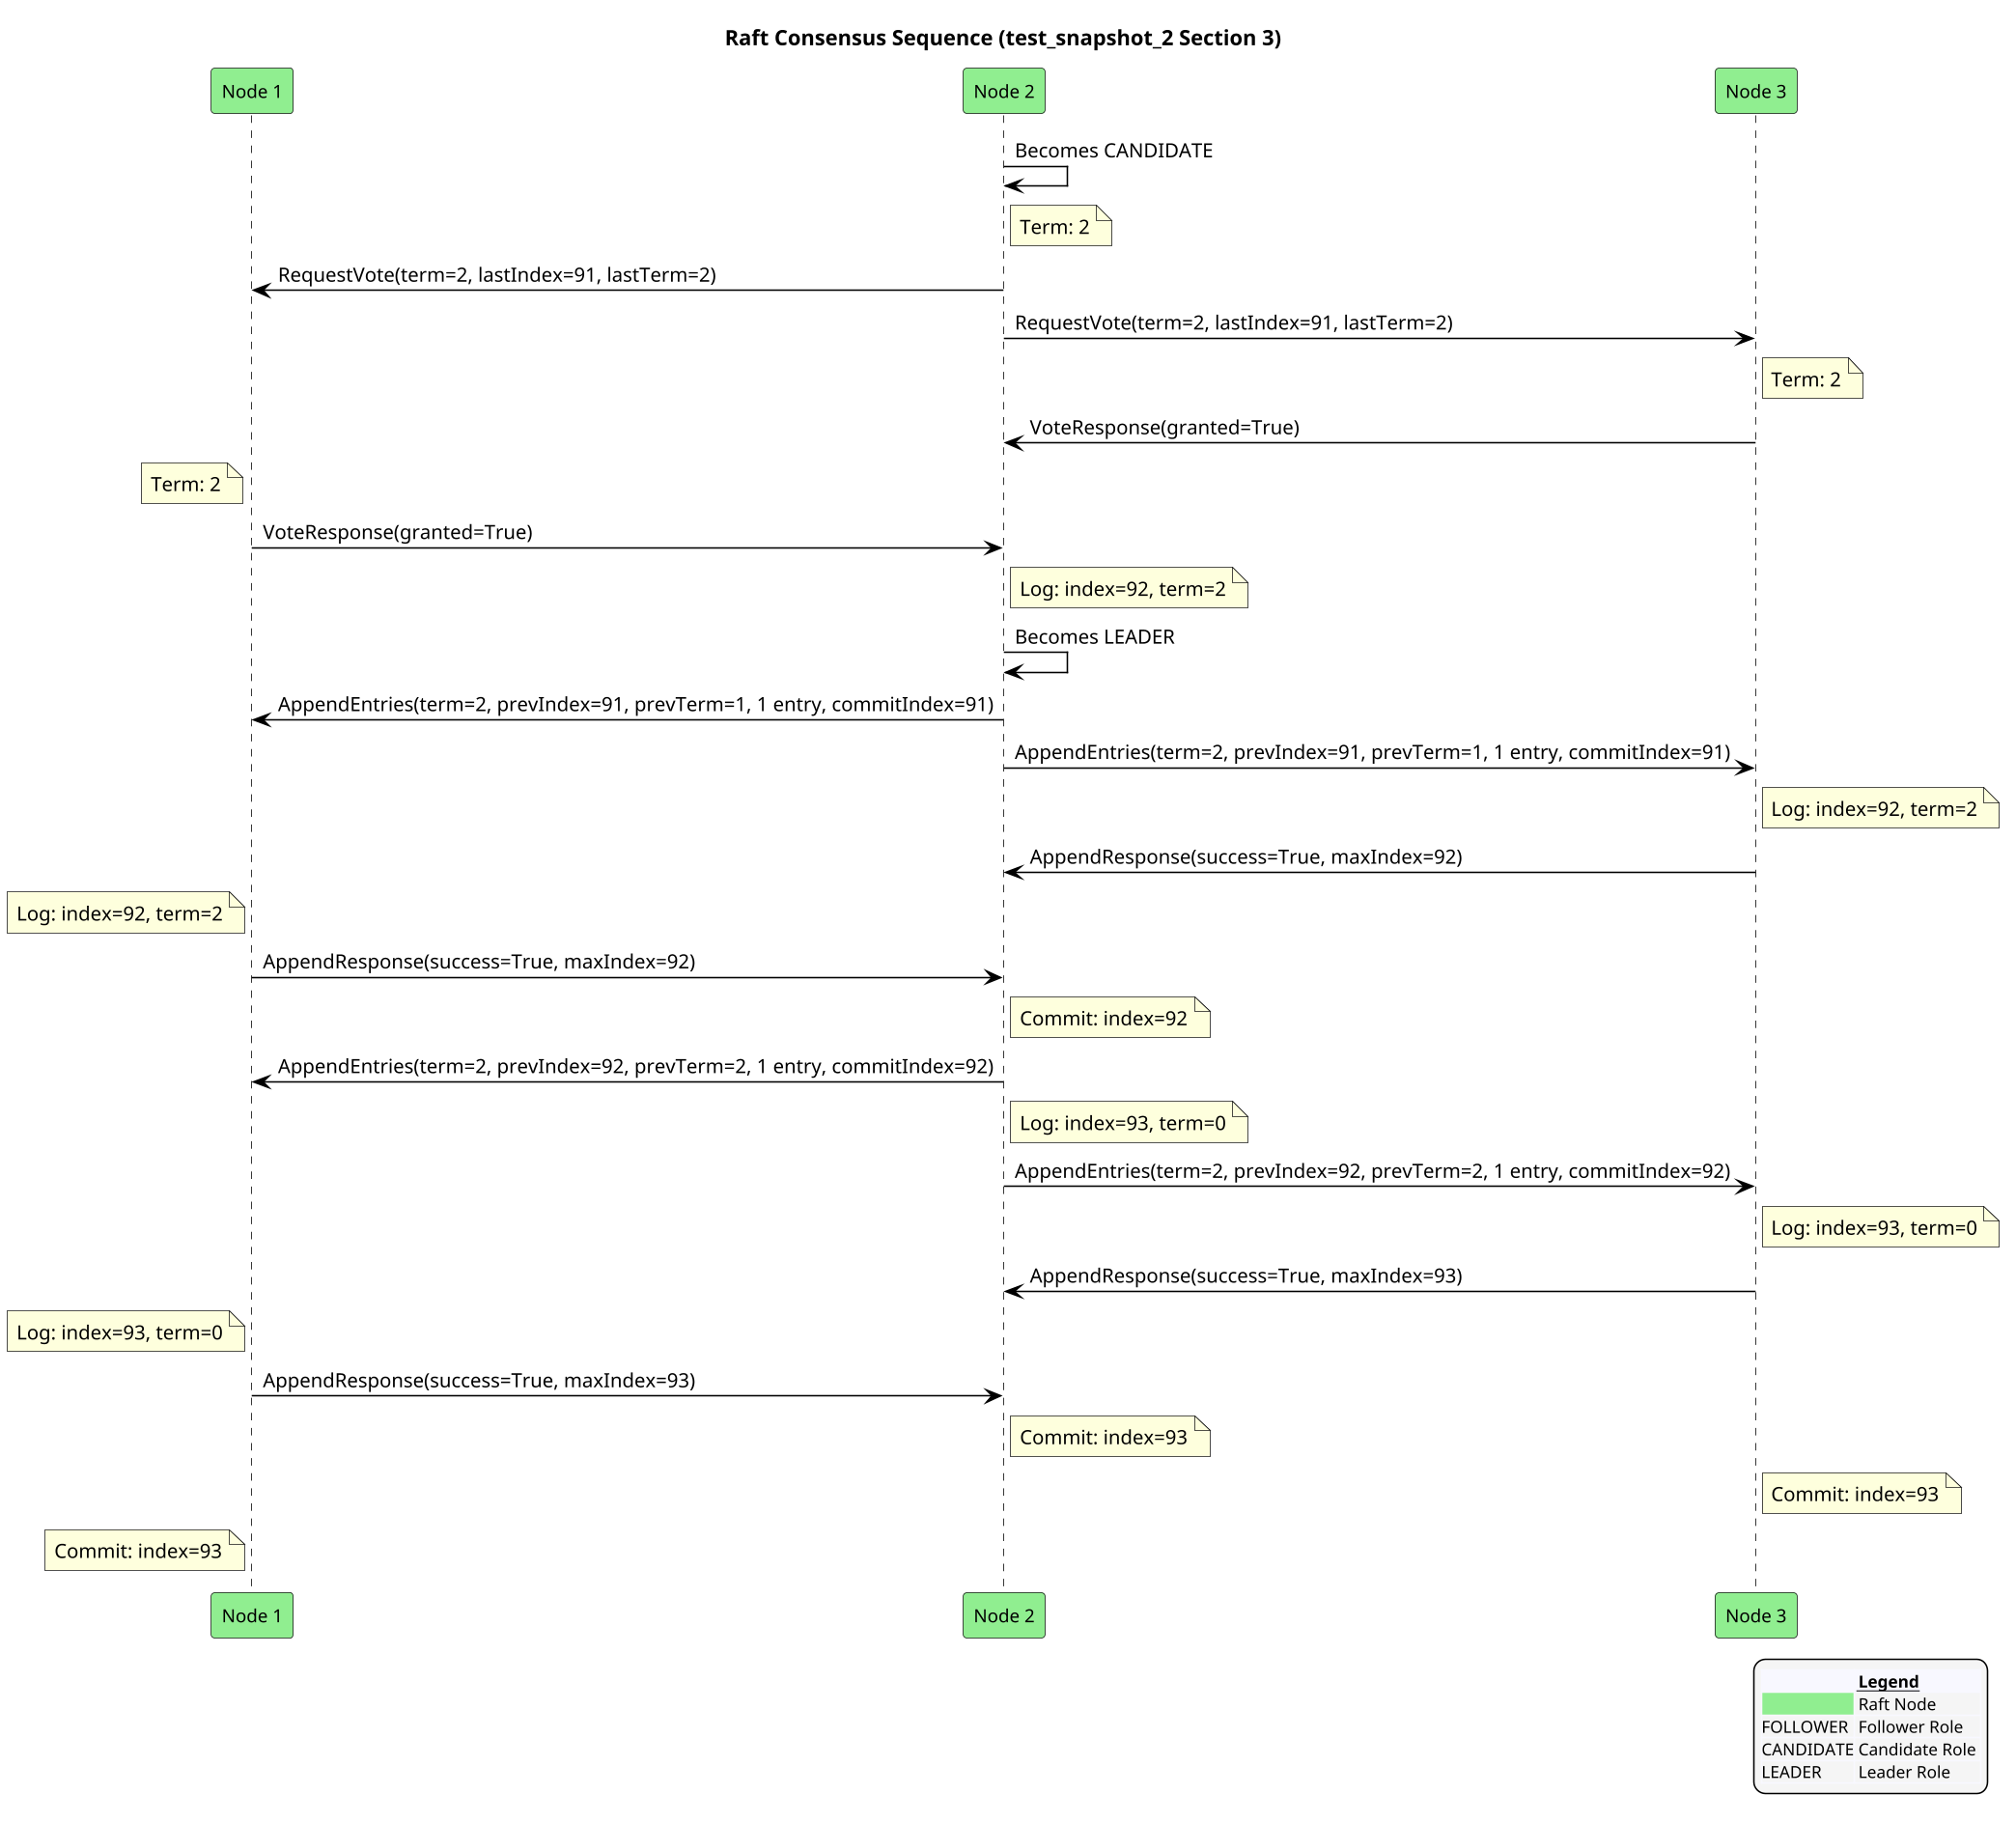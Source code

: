 @startuml
!pragma ratio 0.7
skinparam dpi 150
skinparam monochrome false
skinparam sequence {
  ArrowColor Black
  ActorBorderColor Black
  LifeLineBorderColor Black
  ParticipantFontSize 12
  Padding 10
}
skinparam legend {
  BackgroundColor #F5F5F5
  FontSize 11
}
title Raft Consensus Sequence (test_snapshot_2 Section 3)

participant "Node 1" as n1 order 10 #Lightgreen
participant "Node 2" as n2 order 20 #Lightgreen
participant "Node 3" as n3 order 30 #Lightgreen
n2 -> n2: Becomes CANDIDATE
note right of n2: Term: 2
n2 -> n1: RequestVote(term=2, lastIndex=91, lastTerm=2)
n2 -> n3: RequestVote(term=2, lastIndex=91, lastTerm=2)
note right of n3: Term: 2
n3 -> n2: VoteResponse(granted=True)
note left of n1: Term: 2
n1 -> n2: VoteResponse(granted=True)
note right of n2: Log: index=92, term=2
n2 -> n2: Becomes LEADER
n2 -> n1: AppendEntries(term=2, prevIndex=91, prevTerm=1, 1 entry, commitIndex=91)
n2 -> n3: AppendEntries(term=2, prevIndex=91, prevTerm=1, 1 entry, commitIndex=91)
note right of n3: Log: index=92, term=2
n3 -> n2: AppendResponse(success=True, maxIndex=92)
note left of n1: Log: index=92, term=2
n1 -> n2: AppendResponse(success=True, maxIndex=92)
note right of n2: Commit: index=92
n2 -> n1: AppendEntries(term=2, prevIndex=92, prevTerm=2, 1 entry, commitIndex=92)
note right of n2: Log: index=93, term=0
n2 -> n3: AppendEntries(term=2, prevIndex=92, prevTerm=2, 1 entry, commitIndex=92)
note right of n3: Log: index=93, term=0
n3 -> n2: AppendResponse(success=True, maxIndex=93)
note left of n1: Log: index=93, term=0
n1 -> n2: AppendResponse(success=True, maxIndex=93)
note right of n2: Commit: index=93
note right of n3: Commit: index=93
note left of n1: Commit: index=93

legend right
  <#GhostWhite,#GhostWhite>|      |= __Legend__ |
  |<#Lightgreen>| Raft Node |
  |FOLLOWER| Follower Role |
  |CANDIDATE| Candidate Role |
  |LEADER| Leader Role |
endlegend
@enduml

